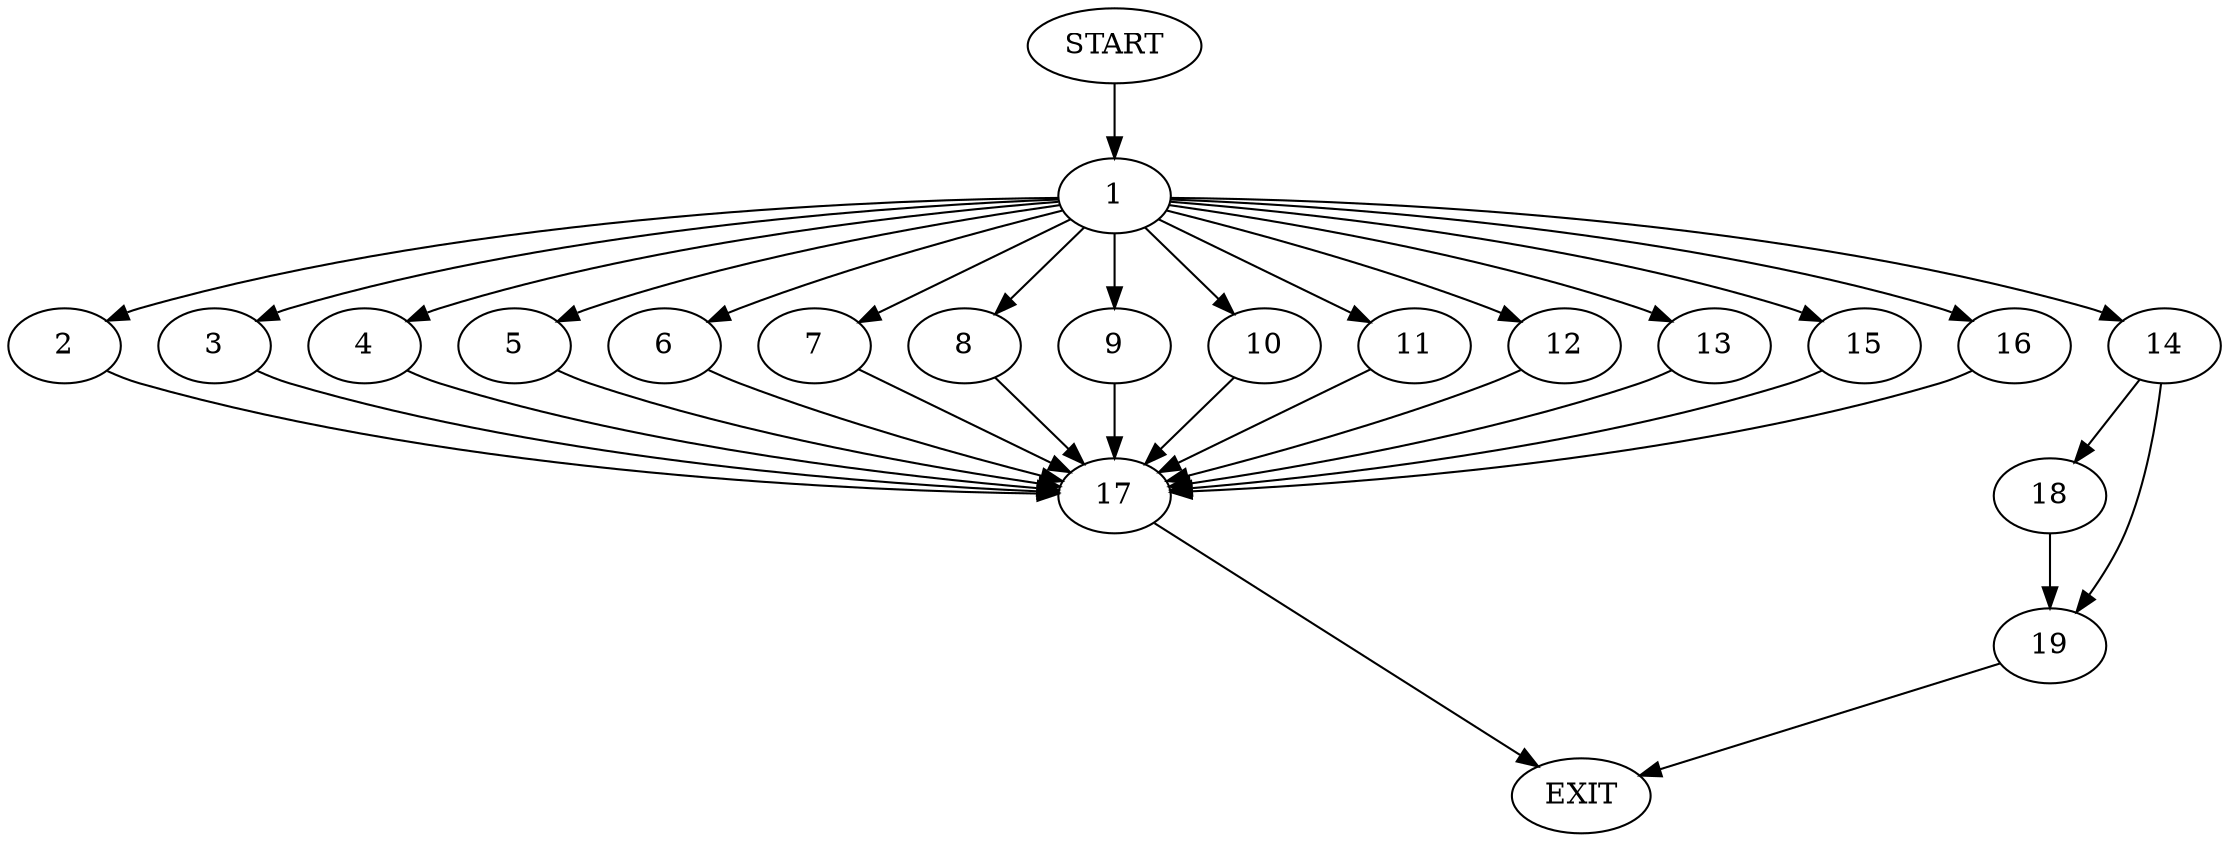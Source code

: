 digraph {
0 [label="START"]
20 [label="EXIT"]
0 -> 1
1 -> 2
1 -> 3
1 -> 4
1 -> 5
1 -> 6
1 -> 7
1 -> 8
1 -> 9
1 -> 10
1 -> 11
1 -> 12
1 -> 13
1 -> 14
1 -> 15
1 -> 16
8 -> 17
10 -> 17
7 -> 17
3 -> 17
15 -> 17
4 -> 17
2 -> 17
9 -> 17
5 -> 17
16 -> 17
11 -> 17
12 -> 17
13 -> 17
14 -> 18
14 -> 19
6 -> 17
17 -> 20
18 -> 19
19 -> 20
}
